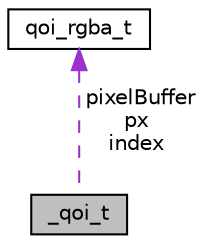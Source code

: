 digraph "_qoi_t"
{
 // LATEX_PDF_SIZE
  edge [fontname="Helvetica",fontsize="10",labelfontname="Helvetica",labelfontsize="10"];
  node [fontname="Helvetica",fontsize="10",shape=record];
  Node1 [label="_qoi_t",height=0.2,width=0.4,color="black", fillcolor="grey75", style="filled", fontcolor="black",tooltip=" "];
  Node2 -> Node1 [dir="back",color="darkorchid3",fontsize="10",style="dashed",label=" pixelBuffer\npx\nindex" ,fontname="Helvetica"];
  Node2 [label="qoi_rgba_t",height=0.2,width=0.4,color="black", fillcolor="white", style="filled",URL="$d4/d8a/unionqoi__rgba__t.html",tooltip=" "];
}
